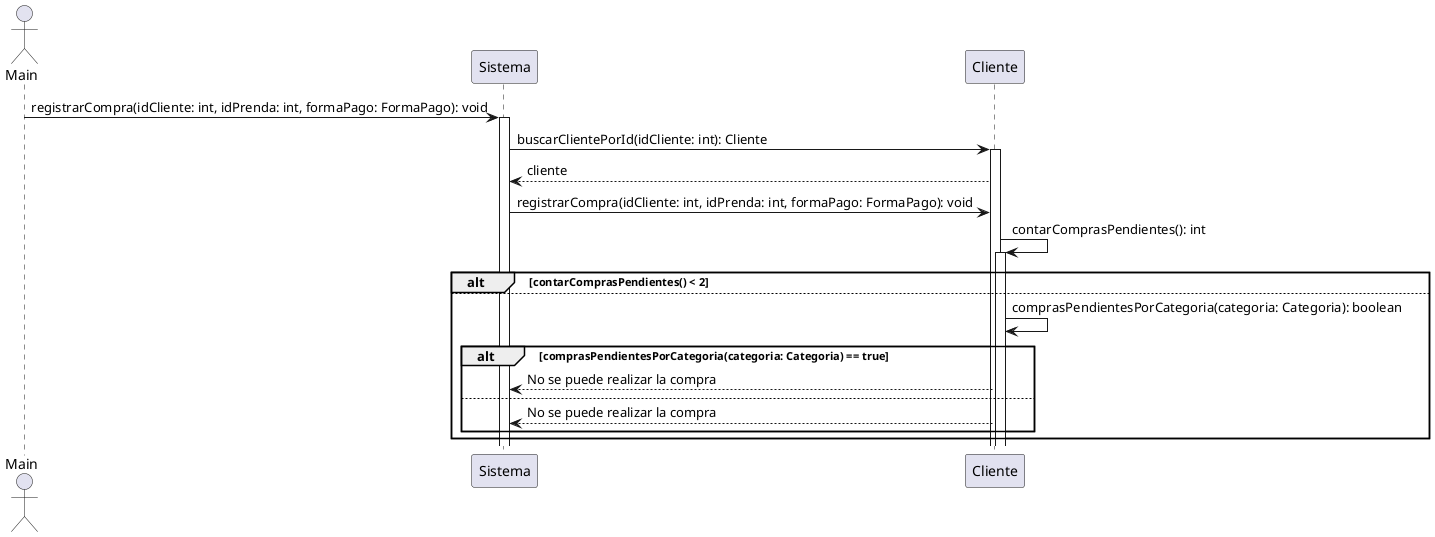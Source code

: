 @startuml
actor Main
Main -> Sistema: registrarCompra(idCliente: int, idPrenda: int, formaPago: FormaPago): void
activate Sistema
Sistema -> Cliente: buscarClientePorId(idCliente: int): Cliente
activate Cliente
Cliente --> Sistema: cliente
Sistema -> Cliente: registrarCompra(idCliente: int, idPrenda: int, formaPago: FormaPago): void



Cliente -> Cliente: contarComprasPendientes(): int
alt contarComprasPendientes() < 2
    
else
    activate Cliente
    Cliente -> Cliente: comprasPendientesPorCategoria(categoria: Categoria): boolean
    alt comprasPendientesPorCategoria(categoria: Categoria) == true
        Cliente --> Sistema: No se puede realizar la compra
    else
        Cliente --> Sistema: No se puede realizar la compra
    end
end
@enduml
